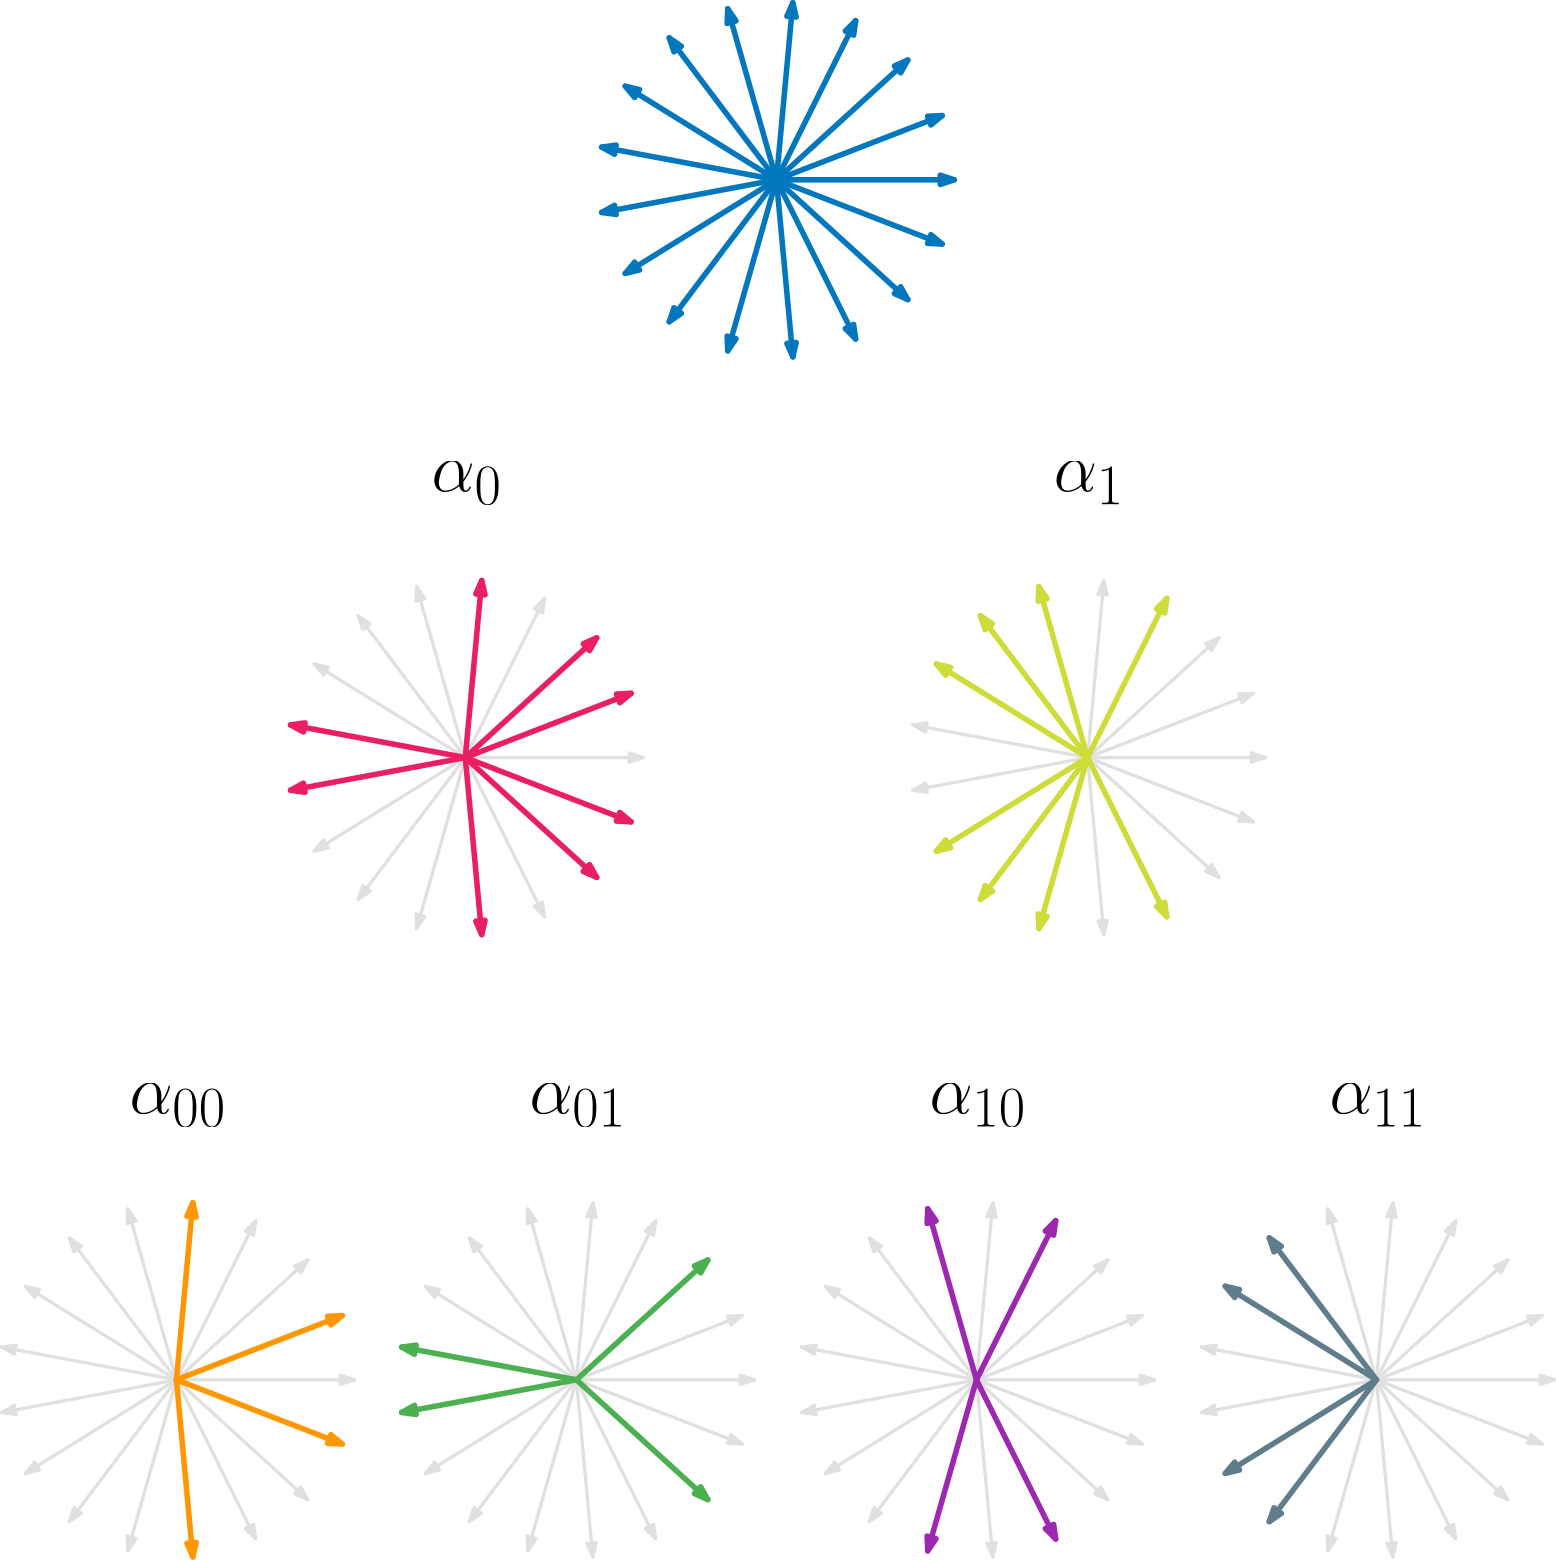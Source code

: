 <?xml version="1.0"?>
<!DOCTYPE ipe SYSTEM "ipe.dtd">
<ipe version="70206" creator="Ipe 7.2.7">
<info created="D:20180614130848" modified="D:20180824135630"/>
<ipestyle name="basic">
<symbol name="arrow/arc(spx)">
<path stroke="sym-stroke" fill="sym-stroke" pen="sym-pen">
0 0 m
-1 0.333 l
-1 -0.333 l
h
</path>
</symbol>
<symbol name="arrow/farc(spx)">
<path stroke="sym-stroke" fill="white" pen="sym-pen">
0 0 m
-1 0.333 l
-1 -0.333 l
h
</path>
</symbol>
<symbol name="arrow/ptarc(spx)">
<path stroke="sym-stroke" fill="sym-stroke" pen="sym-pen">
0 0 m
-1 0.333 l
-0.8 0 l
-1 -0.333 l
h
</path>
</symbol>
<symbol name="arrow/fptarc(spx)">
<path stroke="sym-stroke" fill="white" pen="sym-pen">
0 0 m
-1 0.333 l
-0.8 0 l
-1 -0.333 l
h
</path>
</symbol>
<symbol name="mark/circle(sx)" transformations="translations">
<path fill="sym-stroke">
0.6 0 0 0.6 0 0 e
0.4 0 0 0.4 0 0 e
</path>
</symbol>
<symbol name="mark/disk(sx)" transformations="translations">
<path fill="sym-stroke">
0.6 0 0 0.6 0 0 e
</path>
</symbol>
<symbol name="mark/fdisk(sfx)" transformations="translations">
<group>
<path fill="sym-fill">
0.5 0 0 0.5 0 0 e
</path>
<path fill="sym-stroke" fillrule="eofill">
0.6 0 0 0.6 0 0 e
0.4 0 0 0.4 0 0 e
</path>
</group>
</symbol>
<symbol name="mark/box(sx)" transformations="translations">
<path fill="sym-stroke" fillrule="eofill">
-0.6 -0.6 m
0.6 -0.6 l
0.6 0.6 l
-0.6 0.6 l
h
-0.4 -0.4 m
0.4 -0.4 l
0.4 0.4 l
-0.4 0.4 l
h
</path>
</symbol>
<symbol name="mark/square(sx)" transformations="translations">
<path fill="sym-stroke">
-0.6 -0.6 m
0.6 -0.6 l
0.6 0.6 l
-0.6 0.6 l
h
</path>
</symbol>
<symbol name="mark/fsquare(sfx)" transformations="translations">
<group>
<path fill="sym-fill">
-0.5 -0.5 m
0.5 -0.5 l
0.5 0.5 l
-0.5 0.5 l
h
</path>
<path fill="sym-stroke" fillrule="eofill">
-0.6 -0.6 m
0.6 -0.6 l
0.6 0.6 l
-0.6 0.6 l
h
-0.4 -0.4 m
0.4 -0.4 l
0.4 0.4 l
-0.4 0.4 l
h
</path>
</group>
</symbol>
<symbol name="mark/cross(sx)" transformations="translations">
<group>
<path fill="sym-stroke">
-0.43 -0.57 m
0.57 0.43 l
0.43 0.57 l
-0.57 -0.43 l
h
</path>
<path fill="sym-stroke">
-0.43 0.57 m
0.57 -0.43 l
0.43 -0.57 l
-0.57 0.43 l
h
</path>
</group>
</symbol>
<symbol name="arrow/fnormal(spx)">
<path stroke="sym-stroke" fill="white" pen="sym-pen">
0 0 m
-1 0.333 l
-1 -0.333 l
h
</path>
</symbol>
<symbol name="arrow/pointed(spx)">
<path stroke="sym-stroke" fill="sym-stroke" pen="sym-pen">
0 0 m
-1 0.333 l
-0.8 0 l
-1 -0.333 l
h
</path>
</symbol>
<symbol name="arrow/fpointed(spx)">
<path stroke="sym-stroke" fill="white" pen="sym-pen">
0 0 m
-1 0.333 l
-0.8 0 l
-1 -0.333 l
h
</path>
</symbol>
<symbol name="arrow/linear(spx)">
<path stroke="sym-stroke" pen="sym-pen">
-1 0.333 m
0 0 l
-1 -0.333 l
</path>
</symbol>
<symbol name="arrow/fdouble(spx)">
<path stroke="sym-stroke" fill="white" pen="sym-pen">
0 0 m
-1 0.333 l
-1 -0.333 l
h
-1 0 m
-2 0.333 l
-2 -0.333 l
h
</path>
</symbol>
<symbol name="arrow/double(spx)">
<path stroke="sym-stroke" fill="sym-stroke" pen="sym-pen">
0 0 m
-1 0.333 l
-1 -0.333 l
h
-1 0 m
-2 0.333 l
-2 -0.333 l
h
</path>
</symbol>
<pen name="heavier" value="0.8"/>
<pen name="fat" value="1.2"/>
<pen name="ultrafat" value="2"/>
<symbolsize name="large" value="5"/>
<symbolsize name="small" value="2"/>
<symbolsize name="tiny" value="1.1"/>
<arrowsize name="large" value="10"/>
<arrowsize name="small" value="5"/>
<arrowsize name="tiny" value="3"/>
<color name="red" value="1 0 0"/>
<color name="green" value="0 1 0"/>
<color name="blue" value="0 0 1"/>
<color name="yellow" value="1 1 0"/>
<color name="orange" value="1 0.647 0"/>
<color name="gold" value="1 0.843 0"/>
<color name="purple" value="0.627 0.125 0.941"/>
<color name="gray" value="0.745"/>
<color name="brown" value="0.647 0.165 0.165"/>
<color name="navy" value="0 0 0.502"/>
<color name="pink" value="1 0.753 0.796"/>
<color name="seagreen" value="0.18 0.545 0.341"/>
<color name="turquoise" value="0.251 0.878 0.816"/>
<color name="violet" value="0.933 0.51 0.933"/>
<color name="darkblue" value="0 0 0.545"/>
<color name="darkcyan" value="0 0.545 0.545"/>
<color name="darkgray" value="0.663"/>
<color name="darkgreen" value="0 0.392 0"/>
<color name="darkmagenta" value="0.545 0 0.545"/>
<color name="darkorange" value="1 0.549 0"/>
<color name="darkred" value="0.545 0 0"/>
<color name="lightblue" value="0.678 0.847 0.902"/>
<color name="lightcyan" value="0.878 1 1"/>
<color name="lightgray" value="0.827"/>
<color name="lightgreen" value="0.565 0.933 0.565"/>
<color name="lightyellow" value="1 1 0.878"/>
<dashstyle name="dashed" value="[4] 0"/>
<dashstyle name="dotted" value="[1 3] 0"/>
<dashstyle name="dash dotted" value="[4 2 1 2] 0"/>
<dashstyle name="dash dot dotted" value="[4 2 1 2 1 2] 0"/>
<textsize name="large" value="\large"/>
<textsize name="Large" value="\Large"/>
<textsize name="LARGE" value="\LARGE"/>
<textsize name="huge" value="\huge"/>
<textsize name="Huge" value="\Huge"/>
<textsize name="small" value="\small"/>
<textsize name="footnote" value="\footnotesize"/>
<textsize name="tiny" value="\tiny"/>
<textstyle name="center" begin="\begin{center}" end="\end{center}"/>
<textstyle name="itemize" begin="\begin{itemize}" end="\end{itemize}"/>
<textstyle name="item" begin="\begin{itemize}\item{}" end="\end{itemize}"/>
<gridsize name="4 pts" value="4"/>
<gridsize name="8 pts (~3 mm)" value="8"/>
<gridsize name="16 pts (~6 mm)" value="16"/>
<gridsize name="32 pts (~12 mm)" value="32"/>
<gridsize name="10 pts (~3.5 mm)" value="10"/>
<gridsize name="20 pts (~7 mm)" value="20"/>
<gridsize name="14 pts (~5 mm)" value="14"/>
<gridsize name="28 pts (~10 mm)" value="28"/>
<gridsize name="56 pts (~20 mm)" value="56"/>
<anglesize name="90 deg" value="90"/>
<anglesize name="60 deg" value="60"/>
<anglesize name="45 deg" value="45"/>
<anglesize name="30 deg" value="30"/>
<anglesize name="22.5 deg" value="22.5"/>
<opacity name="10%" value="0.1"/>
<opacity name="30%" value="0.3"/>
<opacity name="50%" value="0.5"/>
<opacity name="75%" value="0.75"/>
<tiling name="falling" angle="-60" step="4" width="1"/>
<tiling name="rising" angle="30" step="4" width="1"/>
</ipestyle>
<page>
<layer name="alpha"/>
<view layers="alpha" active="alpha"/>
<group layer="alpha" matrix="1 0 0 1 0 -320">
<path matrix="1 0 0 1 -48 -192" stroke="0.878" pen="fat" cap="1" arrow="normal/small">
128 704 m
192 704 l
</path>
<path matrix="1 0 0 1 -48 -192" stroke="0.878" pen="fat" cap="1" arrow="normal/small">
128 704 m
175.297 747.117 l
</path>
<path matrix="1 0 0 1 -48 -192" stroke="0.878" pen="fat" cap="1" arrow="normal/small">
128 704 m
156.527 761.29 l
</path>
<path matrix="1 0 0 1 -48 -192" stroke="0.878" pen="fat" cap="1" arrow="normal/small">
128 704 m
110.486 765.557 l
</path>
<path matrix="1 0 0 1 -48 -192" stroke="0.878" pen="fat" cap="1" arrow="normal/small">
128 704 m
89.4314 755.073 l
</path>
<path matrix="1 0 0 1 -48 -192" stroke="0.878" pen="fat" cap="1" arrow="normal/small">
128 704 m
73.5861 737.692 l
</path>
<path matrix="1 0 0 1 -48 -192" stroke="0.878" pen="fat" cap="1" arrow="normal/small">
128 704 m
65.0897 715.76 l
</path>
<path matrix="1 0 0 1 -48 -192" stroke="0.878" pen="fat" cap="1" arrow="normal/small">
128 704 m
65.0897 692.24 l
</path>
<path matrix="1 0 0 1 -48 -192" stroke="0.878" pen="fat" cap="1" arrow="normal/small">
128 704 m
73.5861 670.308 l
</path>
<path matrix="1 0 0 1 -48 -192" stroke="0.878" pen="fat" cap="1" arrow="normal/small">
128 704 m
89.4314 652.927 l
</path>
<path matrix="1 0 0 1 -48 -192" stroke="0.878" pen="fat" cap="1" arrow="normal/small">
128 704 m
110.486 642.443 l
</path>
<path matrix="1 0 0 1 -48 -192" stroke="0.878" pen="fat" cap="1" arrow="normal/small">
128 704 m
156.527 646.71 l
</path>
<path matrix="1 0 0 1 -48 -192" stroke="0.878" pen="fat" cap="1" arrow="normal/small">
128 704 m
175.297 660.883 l
</path>
<group>
<path matrix="1 0 0 1 -48 -192" stroke="1 0.596 0" pen="ultrafat" cap="1" arrow="normal/small">
128 704 m
187.678 680.881 l
</path>
<path matrix="1 0 0 1 -48 -192" stroke="1 0.596 0" pen="ultrafat" cap="1" arrow="normal/small">
128 704 m
187.678 727.119 l
</path>
<path matrix="1 0 0 1 -48 -192" stroke="1 0.596 0" pen="ultrafat" cap="1" arrow="normal/small">
128 704 m
133.905 767.727 l
</path>
<path matrix="1 0 0 1 -48 -192" stroke="1 0.596 0" pen="ultrafat" cap="1" arrow="normal/small">
128 704 m
133.905 640.273 l
</path>
</group>
</group>
<group matrix="1 0 0 1 0 -320">
<path matrix="1 0 0 1 96 -192" stroke="0.878" pen="fat" cap="1" arrow="normal/small">
128 704 m
192 704 l
</path>
<path matrix="1 0 0 1 96 -192" stroke="0.878" pen="fat" cap="1" arrow="normal/small">
128 704 m
187.678 727.119 l
</path>
<path matrix="1 0 0 1 96 -192" stroke="0.878" pen="fat" cap="1" arrow="normal/small">
128 704 m
156.527 761.29 l
</path>
<path matrix="1 0 0 1 96 -192" stroke="0.878" pen="fat" cap="1" arrow="normal/small">
128 704 m
133.905 767.727 l
</path>
<path matrix="1 0 0 1 96 -192" stroke="0.878" pen="fat" cap="1" arrow="normal/small">
128 704 m
110.486 765.557 l
</path>
<path matrix="1 0 0 1 96 -192" stroke="0.878" pen="fat" cap="1" arrow="normal/small">
128 704 m
89.4314 755.073 l
</path>
<path matrix="1 0 0 1 96 -192" stroke="0.878" pen="fat" cap="1" arrow="normal/small">
128 704 m
73.5861 737.692 l
</path>
<path matrix="1 0 0 1 96 -192" stroke="0.878" pen="fat" cap="1" arrow="normal/small">
128 704 m
73.5861 670.308 l
</path>
<path matrix="1 0 0 1 96 -192" stroke="0.878" pen="fat" cap="1" arrow="normal/small">
128 704 m
89.4314 652.927 l
</path>
<path matrix="1 0 0 1 96 -192" stroke="0.878" pen="fat" cap="1" arrow="normal/small">
128 704 m
110.486 642.443 l
</path>
<path matrix="1 0 0 1 96 -192" stroke="0.878" pen="fat" cap="1" arrow="normal/small">
128 704 m
133.905 640.273 l
</path>
<path matrix="1 0 0 1 96 -192" stroke="0.878" pen="fat" cap="1" arrow="normal/small">
128 704 m
156.527 646.71 l
</path>
<path matrix="1 0 0 1 96 -192" stroke="0.878" pen="fat" cap="1" arrow="normal/small">
128 704 m
187.678 680.881 l
</path>
<group>
<path matrix="1 0 0 1 96 -192" stroke="0.298 0.686 0.314" pen="ultrafat" cap="1" arrow="normal/small">
128 704 m
175.297 747.117 l
</path>
<path matrix="1 0 0 1 96 -192" stroke="0.298 0.686 0.314" pen="ultrafat" cap="1" arrow="normal/small">
128 704 m
65.0897 715.76 l
</path>
<path matrix="1 0 0 1 96 -192" stroke="0.298 0.686 0.314" pen="ultrafat" cap="1" arrow="normal/small">
128 704 m
65.0897 692.24 l
</path>
<path matrix="1 0 0 1 96 -192" stroke="0.298 0.686 0.314" pen="ultrafat" cap="1" arrow="normal/small">
128 704 m
175.297 660.883 l
</path>
</group>
</group>
<group matrix="1 0 0 1 0 -320">
<path matrix="1 0 0 1 240 -192" stroke="0.878" pen="fat" cap="1" arrow="normal/small">
128 704 m
192 704 l
</path>
<path matrix="1 0 0 1 240 -192" stroke="0.878" pen="fat" cap="1" arrow="normal/small">
128 704 m
187.678 727.119 l
</path>
<path matrix="1 0 0 1 240 -192" stroke="0.878" pen="fat" cap="1" arrow="normal/small">
128 704 m
175.297 747.117 l
</path>
<path matrix="1 0 0 1 240 -192" stroke="0.878" pen="fat" cap="1" arrow="normal/small">
128 704 m
133.905 767.727 l
</path>
<path matrix="1 0 0 1 240 -192" stroke="0.878" pen="fat" cap="1" arrow="normal/small">
128 704 m
89.4314 755.073 l
</path>
<path matrix="1 0 0 1 240 -192" stroke="0.878" pen="fat" cap="1" arrow="normal/small">
128 704 m
73.5861 737.692 l
</path>
<path matrix="1 0 0 1 240 -192" stroke="0.878" pen="fat" cap="1" arrow="normal/small">
128 704 m
65.0897 715.76 l
</path>
<path matrix="1 0 0 1 240 -192" stroke="0.878" pen="fat" cap="1" arrow="normal/small">
128 704 m
65.0897 692.24 l
</path>
<path matrix="1 0 0 1 240 -192" stroke="0.878" pen="fat" cap="1" arrow="normal/small">
128 704 m
73.5861 670.308 l
</path>
<path matrix="1 0 0 1 240 -192" stroke="0.878" pen="fat" cap="1" arrow="normal/small">
128 704 m
89.4314 652.927 l
</path>
<path matrix="1 0 0 1 240 -192" stroke="0.878" pen="fat" cap="1" arrow="normal/small">
128 704 m
133.905 640.273 l
</path>
<path matrix="1 0 0 1 240 -192" stroke="0.878" pen="fat" cap="1" arrow="normal/small">
128 704 m
175.297 660.883 l
</path>
<path matrix="1 0 0 1 240 -192" stroke="0.878" pen="fat" cap="1" arrow="normal/small">
128 704 m
187.678 680.881 l
</path>
<group>
<path matrix="1 0 0 1 240 -192" stroke="0.612 0.153 0.69" pen="ultrafat" cap="1" arrow="normal/small">
128 704 m
156.527 761.29 l
</path>
<path matrix="1 0 0 1 240 -192" stroke="0.612 0.153 0.69" pen="ultrafat" cap="1" arrow="normal/small">
128 704 m
110.486 765.557 l
</path>
<path matrix="1 0 0 1 240 -192" stroke="0.612 0.153 0.69" pen="ultrafat" cap="1" arrow="normal/small">
128 704 m
110.486 642.443 l
</path>
<path matrix="1 0 0 1 240 -192" stroke="0.612 0.153 0.69" pen="ultrafat" cap="1" arrow="normal/small">
128 704 m
156.527 646.71 l
</path>
</group>
</group>
<group matrix="1 0 0 1 0 -320">
<path matrix="1 0 0 1 384 -192" stroke="0.878" pen="fat" cap="1" arrow="normal/small">
128 704 m
192 704 l
</path>
<path matrix="1 0 0 1 384 -192" stroke="0.878" pen="fat" cap="1" arrow="normal/small">
128 704 m
187.678 727.119 l
</path>
<path matrix="1 0 0 1 384 -192" stroke="0.878" pen="fat" cap="1" arrow="normal/small">
128 704 m
175.297 747.117 l
</path>
<path matrix="1 0 0 1 384 -192" stroke="0.878" pen="fat" cap="1" arrow="normal/small">
128 704 m
156.527 761.29 l
</path>
<path matrix="1 0 0 1 384 -192" stroke="0.878" pen="fat" cap="1" arrow="normal/small">
128 704 m
133.905 767.727 l
</path>
<path matrix="1 0 0 1 384 -192" stroke="0.878" pen="fat" cap="1" arrow="normal/small">
128 704 m
110.486 765.557 l
</path>
<path matrix="1 0 0 1 384 -192" stroke="0.878" pen="fat" cap="1" arrow="normal/small">
128 704 m
65.0897 715.76 l
</path>
<path matrix="1 0 0 1 384 -192" stroke="0.878" pen="fat" cap="1" arrow="normal/small">
128 704 m
65.0897 692.24 l
</path>
<path matrix="1 0 0 1 384 -192" stroke="0.878" pen="fat" cap="1" arrow="normal/small">
128 704 m
110.486 642.443 l
</path>
<path matrix="1 0 0 1 384 -192" stroke="0.878" pen="fat" cap="1" arrow="normal/small">
128 704 m
133.905 640.273 l
</path>
<path matrix="1 0 0 1 384 -192" stroke="0.878" pen="fat" cap="1" arrow="normal/small">
128 704 m
156.527 646.71 l
</path>
<path matrix="1 0 0 1 384 -192" stroke="0.878" pen="fat" cap="1" arrow="normal/small">
128 704 m
175.297 660.883 l
</path>
<path matrix="1 0 0 1 384 -192" stroke="0.878" pen="fat" cap="1" arrow="normal/small">
128 704 m
187.678 680.881 l
</path>
<group>
<path matrix="1 0 0 1 384 -192" stroke="0.376 0.49 0.545" pen="ultrafat" cap="1" arrow="normal/small">
128 704 m
89.4314 755.073 l
</path>
<path matrix="1 0 0 1 384 -192" stroke="0.376 0.49 0.545" pen="ultrafat" cap="1" arrow="normal/small">
128 704 m
73.5861 737.692 l
</path>
<path matrix="1 0 0 1 384 -192" stroke="0.376 0.49 0.545" pen="ultrafat" cap="1" arrow="normal/small">
128 704 m
73.5861 670.308 l
</path>
<path matrix="1 0 0 1 384 -192" stroke="0.376 0.49 0.545" pen="ultrafat" cap="1" arrow="normal/small">
128 704 m
89.4314 652.927 l
</path>
</group>
</group>
<group matrix="1 0 0 1 -104 -288">
<path matrix="1 0 0 1 384 0" stroke="0.878" pen="fat" cap="1" arrow="normal/small">
128 704 m
192 704 l
</path>
<path matrix="1 0 0 1 384 0" stroke="0.878" pen="fat" cap="1" arrow="normal/small">
128 704 m
187.678 727.119 l
</path>
<path matrix="1 0 0 1 384 0" stroke="0.878" pen="fat" cap="1" arrow="normal/small">
128 704 m
175.297 747.117 l
</path>
<path matrix="1 0 0 1 384 0" stroke="0.878" pen="fat" cap="1" arrow="normal/small">
128 704 m
133.905 767.727 l
</path>
<path matrix="1 0 0 1 384 0" stroke="0.878" pen="fat" cap="1" arrow="normal/small">
128 704 m
65.0897 715.76 l
</path>
<path matrix="1 0 0 1 384 0" stroke="0.878" pen="fat" cap="1" arrow="normal/small">
128 704 m
65.0897 692.24 l
</path>
<path matrix="1 0 0 1 384 0" stroke="0.878" pen="fat" cap="1" arrow="normal/small">
128 704 m
133.905 640.273 l
</path>
<path matrix="1 0 0 1 384 0" stroke="0.878" pen="fat" cap="1" arrow="normal/small">
128 704 m
175.297 660.883 l
</path>
<path matrix="1 0 0 1 384 0" stroke="0.878" pen="fat" cap="1" arrow="normal/small">
128 704 m
187.678 680.881 l
</path>
<group>
<path matrix="1 0 0 1 384 0" stroke="0.804 0.863 0.224" pen="ultrafat" cap="1" arrow="normal/small">
128 704 m
156.527 761.29 l
</path>
<path matrix="1 0 0 1 384 0" stroke="0.804 0.863 0.224" pen="ultrafat" cap="1" arrow="normal/small">
128 704 m
110.486 765.557 l
</path>
<path matrix="1 0 0 1 384 0" stroke="0.804 0.863 0.224" pen="ultrafat" cap="1" arrow="normal/small">
128 704 m
89.4314 755.073 l
</path>
<path matrix="1 0 0 1 384 0" stroke="0.804 0.863 0.224" pen="ultrafat" cap="1" arrow="normal/small">
128 704 m
73.5861 737.692 l
</path>
<path matrix="1 0 0 1 384 0" stroke="0.804 0.863 0.224" pen="ultrafat" cap="1" arrow="normal/small">
128 704 m
73.5861 670.308 l
</path>
<path matrix="1 0 0 1 384 0" stroke="0.804 0.863 0.224" pen="ultrafat" cap="1" arrow="normal/small">
128 704 m
89.4314 652.927 l
</path>
<path matrix="1 0 0 1 384 0" stroke="0.804 0.863 0.224" pen="ultrafat" cap="1" arrow="normal/small">
128 704 m
110.486 642.443 l
</path>
<path matrix="1 0 0 1 384 0" stroke="0.804 0.863 0.224" pen="ultrafat" cap="1" arrow="normal/small">
128 704 m
156.527 646.71 l
</path>
</group>
</group>
<group matrix="1 0 0 1 -136 -288">
<path matrix="1 0 0 1 192 0" stroke="0.878" pen="fat" cap="1" arrow="normal/small">
128 704 m
192 704 l
</path>
<path matrix="1 0 0 1 192 0" stroke="0.878" pen="fat" cap="1" arrow="normal/small">
128 704 m
156.527 761.29 l
</path>
<path matrix="1 0 0 1 192 0" stroke="0.878" pen="fat" cap="1" arrow="normal/small">
128 704 m
110.486 765.557 l
</path>
<path matrix="1 0 0 1 192 0" stroke="0.878" pen="fat" cap="1" arrow="normal/small">
128 704 m
89.4314 755.073 l
</path>
<path matrix="1 0 0 1 192 0" stroke="0.878" pen="fat" cap="1" arrow="normal/small">
128 704 m
73.5861 737.692 l
</path>
<path matrix="1 0 0 1 192 0" stroke="0.878" pen="fat" cap="1" arrow="normal/small">
128 704 m
73.5861 670.308 l
</path>
<path matrix="1 0 0 1 192 0" stroke="0.878" pen="fat" cap="1" arrow="normal/small">
128 704 m
89.4314 652.927 l
</path>
<path matrix="1 0 0 1 192 0" stroke="0.878" pen="fat" cap="1" arrow="normal/small">
128 704 m
110.486 642.443 l
</path>
<path matrix="1 0 0 1 192 0" stroke="0.878" pen="fat" cap="1" arrow="normal/small">
128 704 m
156.527 646.71 l
</path>
<group>
<path matrix="1 0 0 1 192 0" stroke="0.914 0.118 0.388" pen="ultrafat" cap="1" arrow="normal/small">
128 704 m
187.678 727.119 l
</path>
<path matrix="1 0 0 1 192 0" stroke="0.914 0.118 0.388" pen="ultrafat" cap="1" arrow="normal/small">
128 704 m
175.297 747.117 l
</path>
<path matrix="1 0 0 1 192 0" stroke="0.914 0.118 0.388" pen="ultrafat" cap="1" arrow="normal/small">
128 704 m
133.905 767.727 l
</path>
<path matrix="1 0 0 1 192 0" stroke="0.914 0.118 0.388" pen="ultrafat" cap="1" arrow="normal/small">
128 704 m
65.0897 715.76 l
</path>
<path matrix="1 0 0 1 192 0" stroke="0.914 0.118 0.388" pen="ultrafat" cap="1" arrow="normal/small">
128 704 m
65.0897 692.24 l
</path>
<path matrix="1 0 0 1 192 0" stroke="0.914 0.118 0.388" pen="ultrafat" cap="1" arrow="normal/small">
128 704 m
133.905 640.273 l
</path>
<path matrix="1 0 0 1 192 0" stroke="0.914 0.118 0.388" pen="ultrafat" cap="1" arrow="normal/small">
128 704 m
175.297 660.883 l
</path>
<path matrix="1 0 0 1 192 0" stroke="0.914 0.118 0.388" pen="ultrafat" cap="1" arrow="normal/small">
128 704 m
187.678 680.881 l
</path>
</group>
</group>
<group matrix="1 0 0 1 168 -80">
<path stroke="0.008 0.467 0.741" pen="ultrafat" cap="1" arrow="normal/small">
128 704 m
192 704 l
</path>
<path stroke="0.008 0.467 0.741" pen="ultrafat" cap="1" arrow="normal/small">
128 704 m
187.678 727.119 l
</path>
<path stroke="0.008 0.467 0.741" pen="ultrafat" cap="1" arrow="normal/small">
128 704 m
175.297 747.117 l
</path>
<path stroke="0.008 0.467 0.741" pen="ultrafat" cap="1" arrow="normal/small">
128 704 m
156.527 761.29 l
</path>
<path stroke="0.008 0.467 0.741" pen="ultrafat" cap="1" arrow="normal/small">
128 704 m
133.905 767.727 l
</path>
<path stroke="0.008 0.467 0.741" pen="ultrafat" cap="1" arrow="normal/small">
128 704 m
110.486 765.557 l
</path>
<path stroke="0.008 0.467 0.741" pen="ultrafat" cap="1" arrow="normal/small">
128 704 m
89.4314 755.073 l
</path>
<path stroke="0.008 0.467 0.741" pen="ultrafat" cap="1" arrow="normal/small">
128 704 m
73.5861 737.692 l
</path>
<path stroke="0.008 0.467 0.741" pen="ultrafat" cap="1" arrow="normal/small">
128 704 m
65.0897 715.76 l
</path>
<path stroke="0.008 0.467 0.741" pen="ultrafat" cap="1" arrow="normal/small">
128 704 m
65.0897 692.24 l
</path>
<path stroke="0.008 0.467 0.741" pen="ultrafat" cap="1" arrow="normal/small">
128 704 m
73.5861 670.308 l
</path>
<path stroke="0.008 0.467 0.741" pen="ultrafat" cap="1" arrow="normal/small">
128 704 m
89.4314 652.927 l
</path>
<path stroke="0.008 0.467 0.741" pen="ultrafat" cap="1" arrow="normal/small">
128 704 m
110.486 642.443 l
</path>
<path stroke="0.008 0.467 0.741" pen="ultrafat" cap="1" arrow="normal/small">
128 704 m
133.905 640.273 l
</path>
<path stroke="0.008 0.467 0.741" pen="ultrafat" cap="1" arrow="normal/small">
128 704 m
156.527 646.71 l
</path>
<path stroke="0.008 0.467 0.741" pen="ultrafat" cap="1" arrow="normal/small">
128 704 m
175.297 660.883 l
</path>
<path stroke="0.008 0.467 0.741" pen="ultrafat" cap="1" arrow="normal/small">
128 704 m
187.678 680.881 l
</path>
</group>
<text matrix="1 0 0 1 -0.89915 0" transformations="translations" pos="64 288" stroke="black" type="label" width="34.888" height="10.674" depth="4.78" valign="baseline" size="Huge" style="math">\alpha_{00}</text>
<text matrix="1 0 0 1 143.101 0" transformations="translations" pos="64 288" stroke="black" type="label" width="34.888" height="10.674" depth="4.78" valign="baseline" size="Huge" style="math">\alpha_{01}</text>
<text matrix="1 0 0 1 287.101 0" transformations="translations" pos="64 288" stroke="black" type="label" width="34.888" height="10.674" depth="4.78" valign="baseline" size="Huge" style="math">\alpha_{10}</text>
<text matrix="1 0 0 1 431.101 0" transformations="translations" pos="64 288" stroke="black" type="label" width="34.888" height="10.674" depth="4.78" valign="baseline" size="Huge" style="math">\alpha_{11}</text>
<text matrix="1 0 0 1 107.839 224" transformations="translations" pos="64 288" stroke="black" type="label" width="25.412" height="10.674" depth="4.78" valign="baseline" size="Huge" style="math">\alpha_{0}</text>
<text matrix="1 0 0 1 331.839 224" transformations="translations" pos="64 288" stroke="black" type="label" width="25.412" height="10.674" depth="4.78" valign="baseline" size="Huge" style="math">\alpha_{1}</text>
</page>
</ipe>
